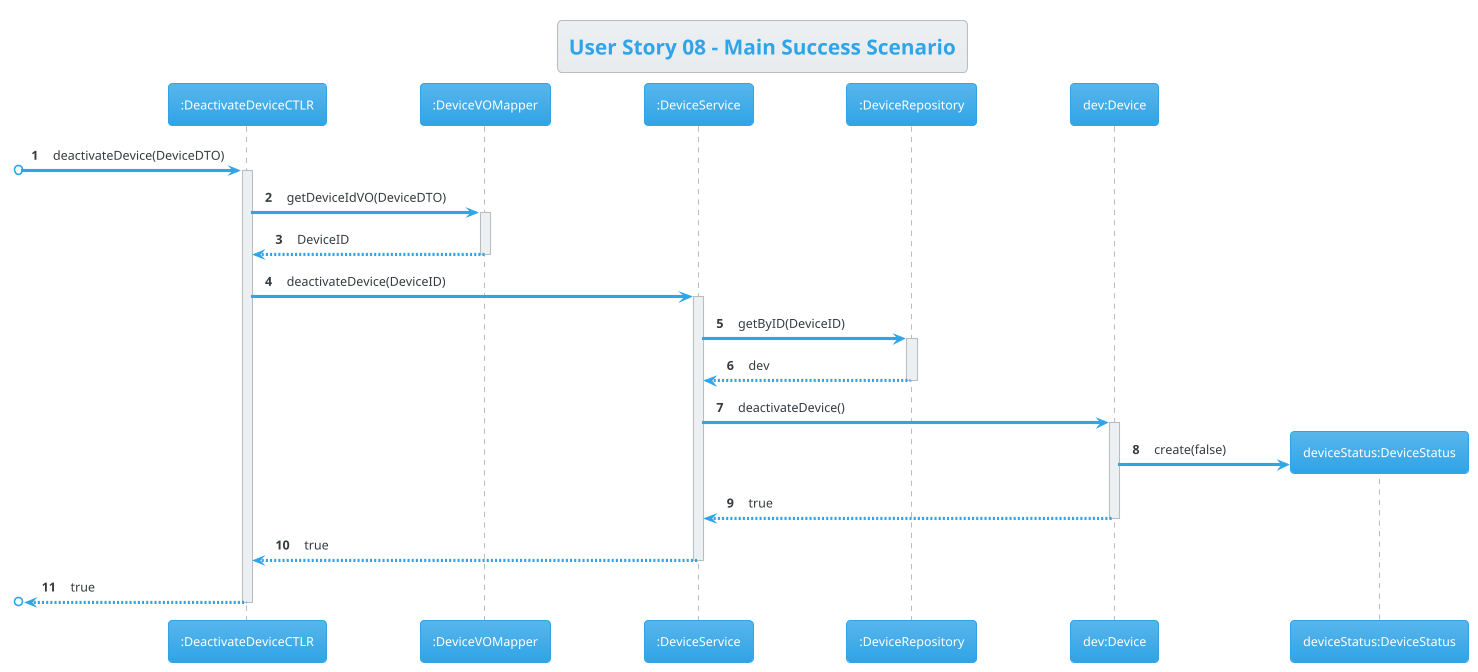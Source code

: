 @startuml

title User Story 08 - Main Success Scenario
autonumber
!theme cerulean

participant ":DeactivateDeviceCTLR" as C
participant ":DeviceVOMapper" as DVM
participant ":DeviceService" as DS
participant ":DeviceRepository" as DR
participant "dev:Device" as D
participant "deviceStatus:DeviceStatus" as DVS

[o-> C : deactivateDevice(DeviceDTO)
activate C
C -> DVM : getDeviceIdVO(DeviceDTO)
activate DVM
DVM --> C : DeviceID
deactivate DVM
C -> DS : deactivateDevice(DeviceID)
activate DS
DS -> DR : getByID(DeviceID)
activate DR
DR --> DS : dev
deactivate DR
DS -> D : deactivateDevice()
activate D
D -> DVS** : create(false)
D --> DS : true
deactivate D
DS --> C : true
deactivate DS
[o<-- C : true
deactivate C





@enduml